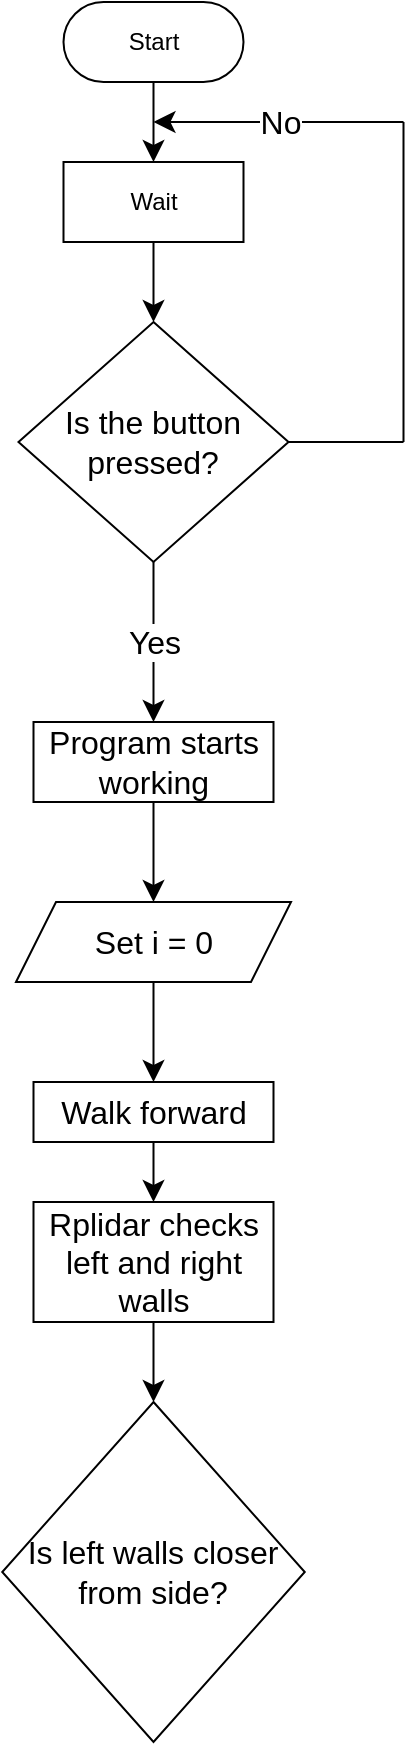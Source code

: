 <mxfile version="21.6.8" type="github">
  <diagram name="หน้า-1" id="4wCbAk8ZCSguRrX8qUt5">
    <mxGraphModel dx="3766" dy="11356" grid="1" gridSize="10" guides="1" tooltips="1" connect="1" arrows="1" fold="1" page="0" pageScale="1" pageWidth="827" pageHeight="1169" math="0" shadow="0">
      <root>
        <mxCell id="0" />
        <mxCell id="1" parent="0" />
        <mxCell id="fo_EU_42IXRzwxVgpPz2-1" value="Set i = 0" style="shape=parallelogram;perimeter=parallelogramPerimeter;whiteSpace=wrap;html=1;fixedSize=1;fontSize=16;" vertex="1" parent="1">
          <mxGeometry x="-3060" y="-10130" width="137.5" height="40" as="geometry" />
        </mxCell>
        <mxCell id="fo_EU_42IXRzwxVgpPz2-2" value="Start" style="rounded=1;whiteSpace=wrap;html=1;arcSize=50;" vertex="1" parent="1">
          <mxGeometry x="-3036.25" y="-10580" width="90" height="40" as="geometry" />
        </mxCell>
        <mxCell id="fo_EU_42IXRzwxVgpPz2-3" value="Wait" style="rounded=0;whiteSpace=wrap;html=1;" vertex="1" parent="1">
          <mxGeometry x="-3036.25" y="-10500" width="90" height="40" as="geometry" />
        </mxCell>
        <mxCell id="fo_EU_42IXRzwxVgpPz2-4" value="" style="endArrow=classic;html=1;rounded=0;fontSize=12;startSize=8;endSize=8;curved=1;entryX=0.5;entryY=0;entryDx=0;entryDy=0;exitX=0.5;exitY=1;exitDx=0;exitDy=0;" edge="1" parent="1" source="fo_EU_42IXRzwxVgpPz2-2" target="fo_EU_42IXRzwxVgpPz2-3">
          <mxGeometry width="50" height="50" relative="1" as="geometry">
            <mxPoint x="-3051.25" y="-10520" as="sourcePoint" />
            <mxPoint x="-3036.25" y="-10510" as="targetPoint" />
          </mxGeometry>
        </mxCell>
        <mxCell id="fo_EU_42IXRzwxVgpPz2-5" value="Is the button pressed?" style="rhombus;whiteSpace=wrap;html=1;fontSize=16;" vertex="1" parent="1">
          <mxGeometry x="-3058.75" y="-10420" width="135" height="120" as="geometry" />
        </mxCell>
        <mxCell id="fo_EU_42IXRzwxVgpPz2-6" value="" style="endArrow=classic;html=1;rounded=0;fontSize=12;startSize=8;endSize=8;curved=1;exitX=0.5;exitY=1;exitDx=0;exitDy=0;entryX=0.5;entryY=0;entryDx=0;entryDy=0;" edge="1" parent="1" source="fo_EU_42IXRzwxVgpPz2-3" target="fo_EU_42IXRzwxVgpPz2-5">
          <mxGeometry width="50" height="50" relative="1" as="geometry">
            <mxPoint x="-2926.25" y="-10410" as="sourcePoint" />
            <mxPoint x="-2876.25" y="-10460" as="targetPoint" />
          </mxGeometry>
        </mxCell>
        <mxCell id="fo_EU_42IXRzwxVgpPz2-7" value="Program starts working" style="rounded=0;whiteSpace=wrap;html=1;fontSize=16;" vertex="1" parent="1">
          <mxGeometry x="-3051.25" y="-10220" width="120" height="40" as="geometry" />
        </mxCell>
        <mxCell id="fo_EU_42IXRzwxVgpPz2-8" value="" style="endArrow=classic;html=1;rounded=0;fontSize=12;startSize=8;endSize=8;curved=1;exitX=0.5;exitY=1;exitDx=0;exitDy=0;entryX=0.5;entryY=0;entryDx=0;entryDy=0;" edge="1" parent="1" source="fo_EU_42IXRzwxVgpPz2-5" target="fo_EU_42IXRzwxVgpPz2-7">
          <mxGeometry relative="1" as="geometry">
            <mxPoint x="-2926.25" y="-10390" as="sourcePoint" />
            <mxPoint x="-2826.25" y="-10390" as="targetPoint" />
          </mxGeometry>
        </mxCell>
        <mxCell id="fo_EU_42IXRzwxVgpPz2-9" value="Yes" style="edgeLabel;resizable=0;html=1;align=center;verticalAlign=middle;fontSize=16;" connectable="0" vertex="1" parent="fo_EU_42IXRzwxVgpPz2-8">
          <mxGeometry relative="1" as="geometry" />
        </mxCell>
        <mxCell id="fo_EU_42IXRzwxVgpPz2-10" value="" style="endArrow=classic;html=1;rounded=0;fontSize=12;startSize=8;endSize=8;curved=1;entryX=0.5;entryY=0;entryDx=0;entryDy=0;" edge="1" parent="1">
          <mxGeometry relative="1" as="geometry">
            <mxPoint x="-2866.25" y="-10520" as="sourcePoint" />
            <mxPoint x="-2991.25" y="-10520" as="targetPoint" />
          </mxGeometry>
        </mxCell>
        <mxCell id="fo_EU_42IXRzwxVgpPz2-11" value="No" style="edgeLabel;resizable=0;html=1;align=center;verticalAlign=middle;fontSize=16;" connectable="0" vertex="1" parent="fo_EU_42IXRzwxVgpPz2-10">
          <mxGeometry relative="1" as="geometry" />
        </mxCell>
        <mxCell id="fo_EU_42IXRzwxVgpPz2-12" value="" style="endArrow=none;html=1;rounded=0;fontSize=12;startSize=8;endSize=8;curved=1;" edge="1" parent="1">
          <mxGeometry width="50" height="50" relative="1" as="geometry">
            <mxPoint x="-2866.25" y="-10520" as="sourcePoint" />
            <mxPoint x="-2866.25" y="-10360" as="targetPoint" />
          </mxGeometry>
        </mxCell>
        <mxCell id="fo_EU_42IXRzwxVgpPz2-13" value="" style="endArrow=none;html=1;rounded=0;fontSize=12;startSize=8;endSize=8;curved=1;exitX=1;exitY=0.5;exitDx=0;exitDy=0;" edge="1" parent="1" source="fo_EU_42IXRzwxVgpPz2-5">
          <mxGeometry width="50" height="50" relative="1" as="geometry">
            <mxPoint x="-2931.25" y="-10280" as="sourcePoint" />
            <mxPoint x="-2866.25" y="-10360" as="targetPoint" />
          </mxGeometry>
        </mxCell>
        <mxCell id="fo_EU_42IXRzwxVgpPz2-14" value="" style="endArrow=classic;html=1;rounded=0;fontSize=12;startSize=8;endSize=8;curved=1;exitX=0.5;exitY=1;exitDx=0;exitDy=0;entryX=0.5;entryY=0;entryDx=0;entryDy=0;" edge="1" parent="1" source="fo_EU_42IXRzwxVgpPz2-7" target="fo_EU_42IXRzwxVgpPz2-1">
          <mxGeometry width="50" height="50" relative="1" as="geometry">
            <mxPoint x="-3006.25" y="-10160" as="sourcePoint" />
            <mxPoint x="-2966.25" y="-10140" as="targetPoint" />
          </mxGeometry>
        </mxCell>
        <mxCell id="fo_EU_42IXRzwxVgpPz2-15" value="Walk forward" style="rounded=0;whiteSpace=wrap;html=1;fontSize=16;" vertex="1" parent="1">
          <mxGeometry x="-3051.25" y="-10040" width="120" height="30" as="geometry" />
        </mxCell>
        <mxCell id="fo_EU_42IXRzwxVgpPz2-16" value="" style="endArrow=classic;html=1;rounded=0;fontSize=12;startSize=8;endSize=8;curved=1;exitX=0.5;exitY=1;exitDx=0;exitDy=0;entryX=0.5;entryY=0;entryDx=0;entryDy=0;" edge="1" parent="1" source="fo_EU_42IXRzwxVgpPz2-1" target="fo_EU_42IXRzwxVgpPz2-15">
          <mxGeometry width="50" height="50" relative="1" as="geometry">
            <mxPoint x="-2996.25" y="-9990" as="sourcePoint" />
            <mxPoint x="-2946.25" y="-10040" as="targetPoint" />
          </mxGeometry>
        </mxCell>
        <mxCell id="fo_EU_42IXRzwxVgpPz2-17" value="Rplidar checks left and right walls" style="rounded=0;whiteSpace=wrap;html=1;fontSize=16;" vertex="1" parent="1">
          <mxGeometry x="-3051.25" y="-9980" width="120" height="60" as="geometry" />
        </mxCell>
        <mxCell id="fo_EU_42IXRzwxVgpPz2-18" value="" style="endArrow=classic;html=1;rounded=0;fontSize=12;startSize=8;endSize=8;curved=1;exitX=0.5;exitY=1;exitDx=0;exitDy=0;entryX=0.5;entryY=0;entryDx=0;entryDy=0;" edge="1" parent="1" source="fo_EU_42IXRzwxVgpPz2-15" target="fo_EU_42IXRzwxVgpPz2-17">
          <mxGeometry width="50" height="50" relative="1" as="geometry">
            <mxPoint x="-3030" y="-9890" as="sourcePoint" />
            <mxPoint x="-2980" y="-9940" as="targetPoint" />
          </mxGeometry>
        </mxCell>
        <mxCell id="fo_EU_42IXRzwxVgpPz2-19" value="Is left walls closer from side?" style="rhombus;whiteSpace=wrap;html=1;fontSize=16;" vertex="1" parent="1">
          <mxGeometry x="-3066.87" y="-9880" width="151.25" height="170" as="geometry" />
        </mxCell>
        <mxCell id="fo_EU_42IXRzwxVgpPz2-20" value="" style="endArrow=classic;html=1;rounded=0;fontSize=12;startSize=8;endSize=8;curved=1;exitX=0.5;exitY=1;exitDx=0;exitDy=0;entryX=0.5;entryY=0;entryDx=0;entryDy=0;" edge="1" parent="1" source="fo_EU_42IXRzwxVgpPz2-17" target="fo_EU_42IXRzwxVgpPz2-19">
          <mxGeometry width="50" height="50" relative="1" as="geometry">
            <mxPoint x="-3010" y="-9850" as="sourcePoint" />
            <mxPoint x="-2960" y="-9900" as="targetPoint" />
          </mxGeometry>
        </mxCell>
      </root>
    </mxGraphModel>
  </diagram>
</mxfile>
